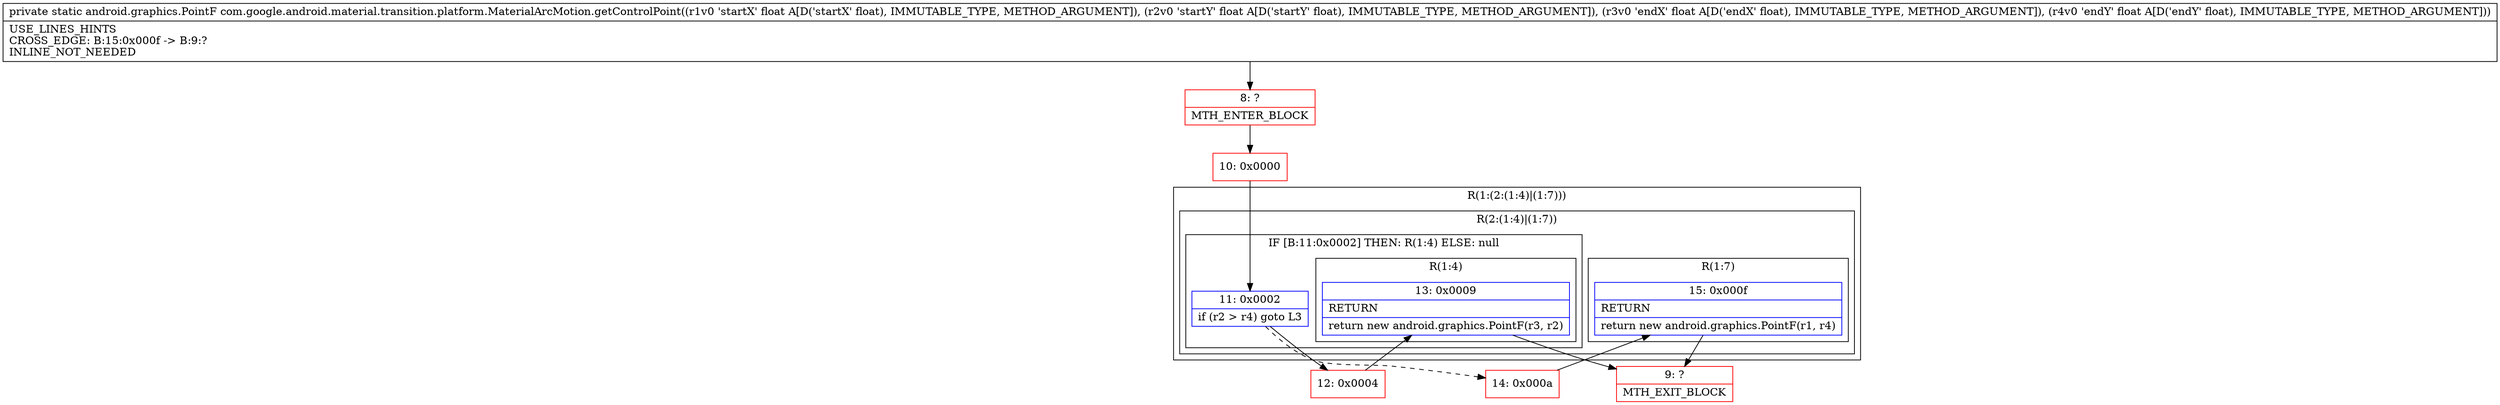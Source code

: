 digraph "CFG forcom.google.android.material.transition.platform.MaterialArcMotion.getControlPoint(FFFF)Landroid\/graphics\/PointF;" {
subgraph cluster_Region_418544882 {
label = "R(1:(2:(1:4)|(1:7)))";
node [shape=record,color=blue];
subgraph cluster_Region_81315493 {
label = "R(2:(1:4)|(1:7))";
node [shape=record,color=blue];
subgraph cluster_IfRegion_533641678 {
label = "IF [B:11:0x0002] THEN: R(1:4) ELSE: null";
node [shape=record,color=blue];
Node_11 [shape=record,label="{11\:\ 0x0002|if (r2 \> r4) goto L3\l}"];
subgraph cluster_Region_1910228960 {
label = "R(1:4)";
node [shape=record,color=blue];
Node_13 [shape=record,label="{13\:\ 0x0009|RETURN\l|return new android.graphics.PointF(r3, r2)\l}"];
}
}
subgraph cluster_Region_2051354821 {
label = "R(1:7)";
node [shape=record,color=blue];
Node_15 [shape=record,label="{15\:\ 0x000f|RETURN\l|return new android.graphics.PointF(r1, r4)\l}"];
}
}
}
Node_8 [shape=record,color=red,label="{8\:\ ?|MTH_ENTER_BLOCK\l}"];
Node_10 [shape=record,color=red,label="{10\:\ 0x0000}"];
Node_12 [shape=record,color=red,label="{12\:\ 0x0004}"];
Node_9 [shape=record,color=red,label="{9\:\ ?|MTH_EXIT_BLOCK\l}"];
Node_14 [shape=record,color=red,label="{14\:\ 0x000a}"];
MethodNode[shape=record,label="{private static android.graphics.PointF com.google.android.material.transition.platform.MaterialArcMotion.getControlPoint((r1v0 'startX' float A[D('startX' float), IMMUTABLE_TYPE, METHOD_ARGUMENT]), (r2v0 'startY' float A[D('startY' float), IMMUTABLE_TYPE, METHOD_ARGUMENT]), (r3v0 'endX' float A[D('endX' float), IMMUTABLE_TYPE, METHOD_ARGUMENT]), (r4v0 'endY' float A[D('endY' float), IMMUTABLE_TYPE, METHOD_ARGUMENT]))  | USE_LINES_HINTS\lCROSS_EDGE: B:15:0x000f \-\> B:9:?\lINLINE_NOT_NEEDED\l}"];
MethodNode -> Node_8;Node_11 -> Node_12;
Node_11 -> Node_14[style=dashed];
Node_13 -> Node_9;
Node_15 -> Node_9;
Node_8 -> Node_10;
Node_10 -> Node_11;
Node_12 -> Node_13;
Node_14 -> Node_15;
}

